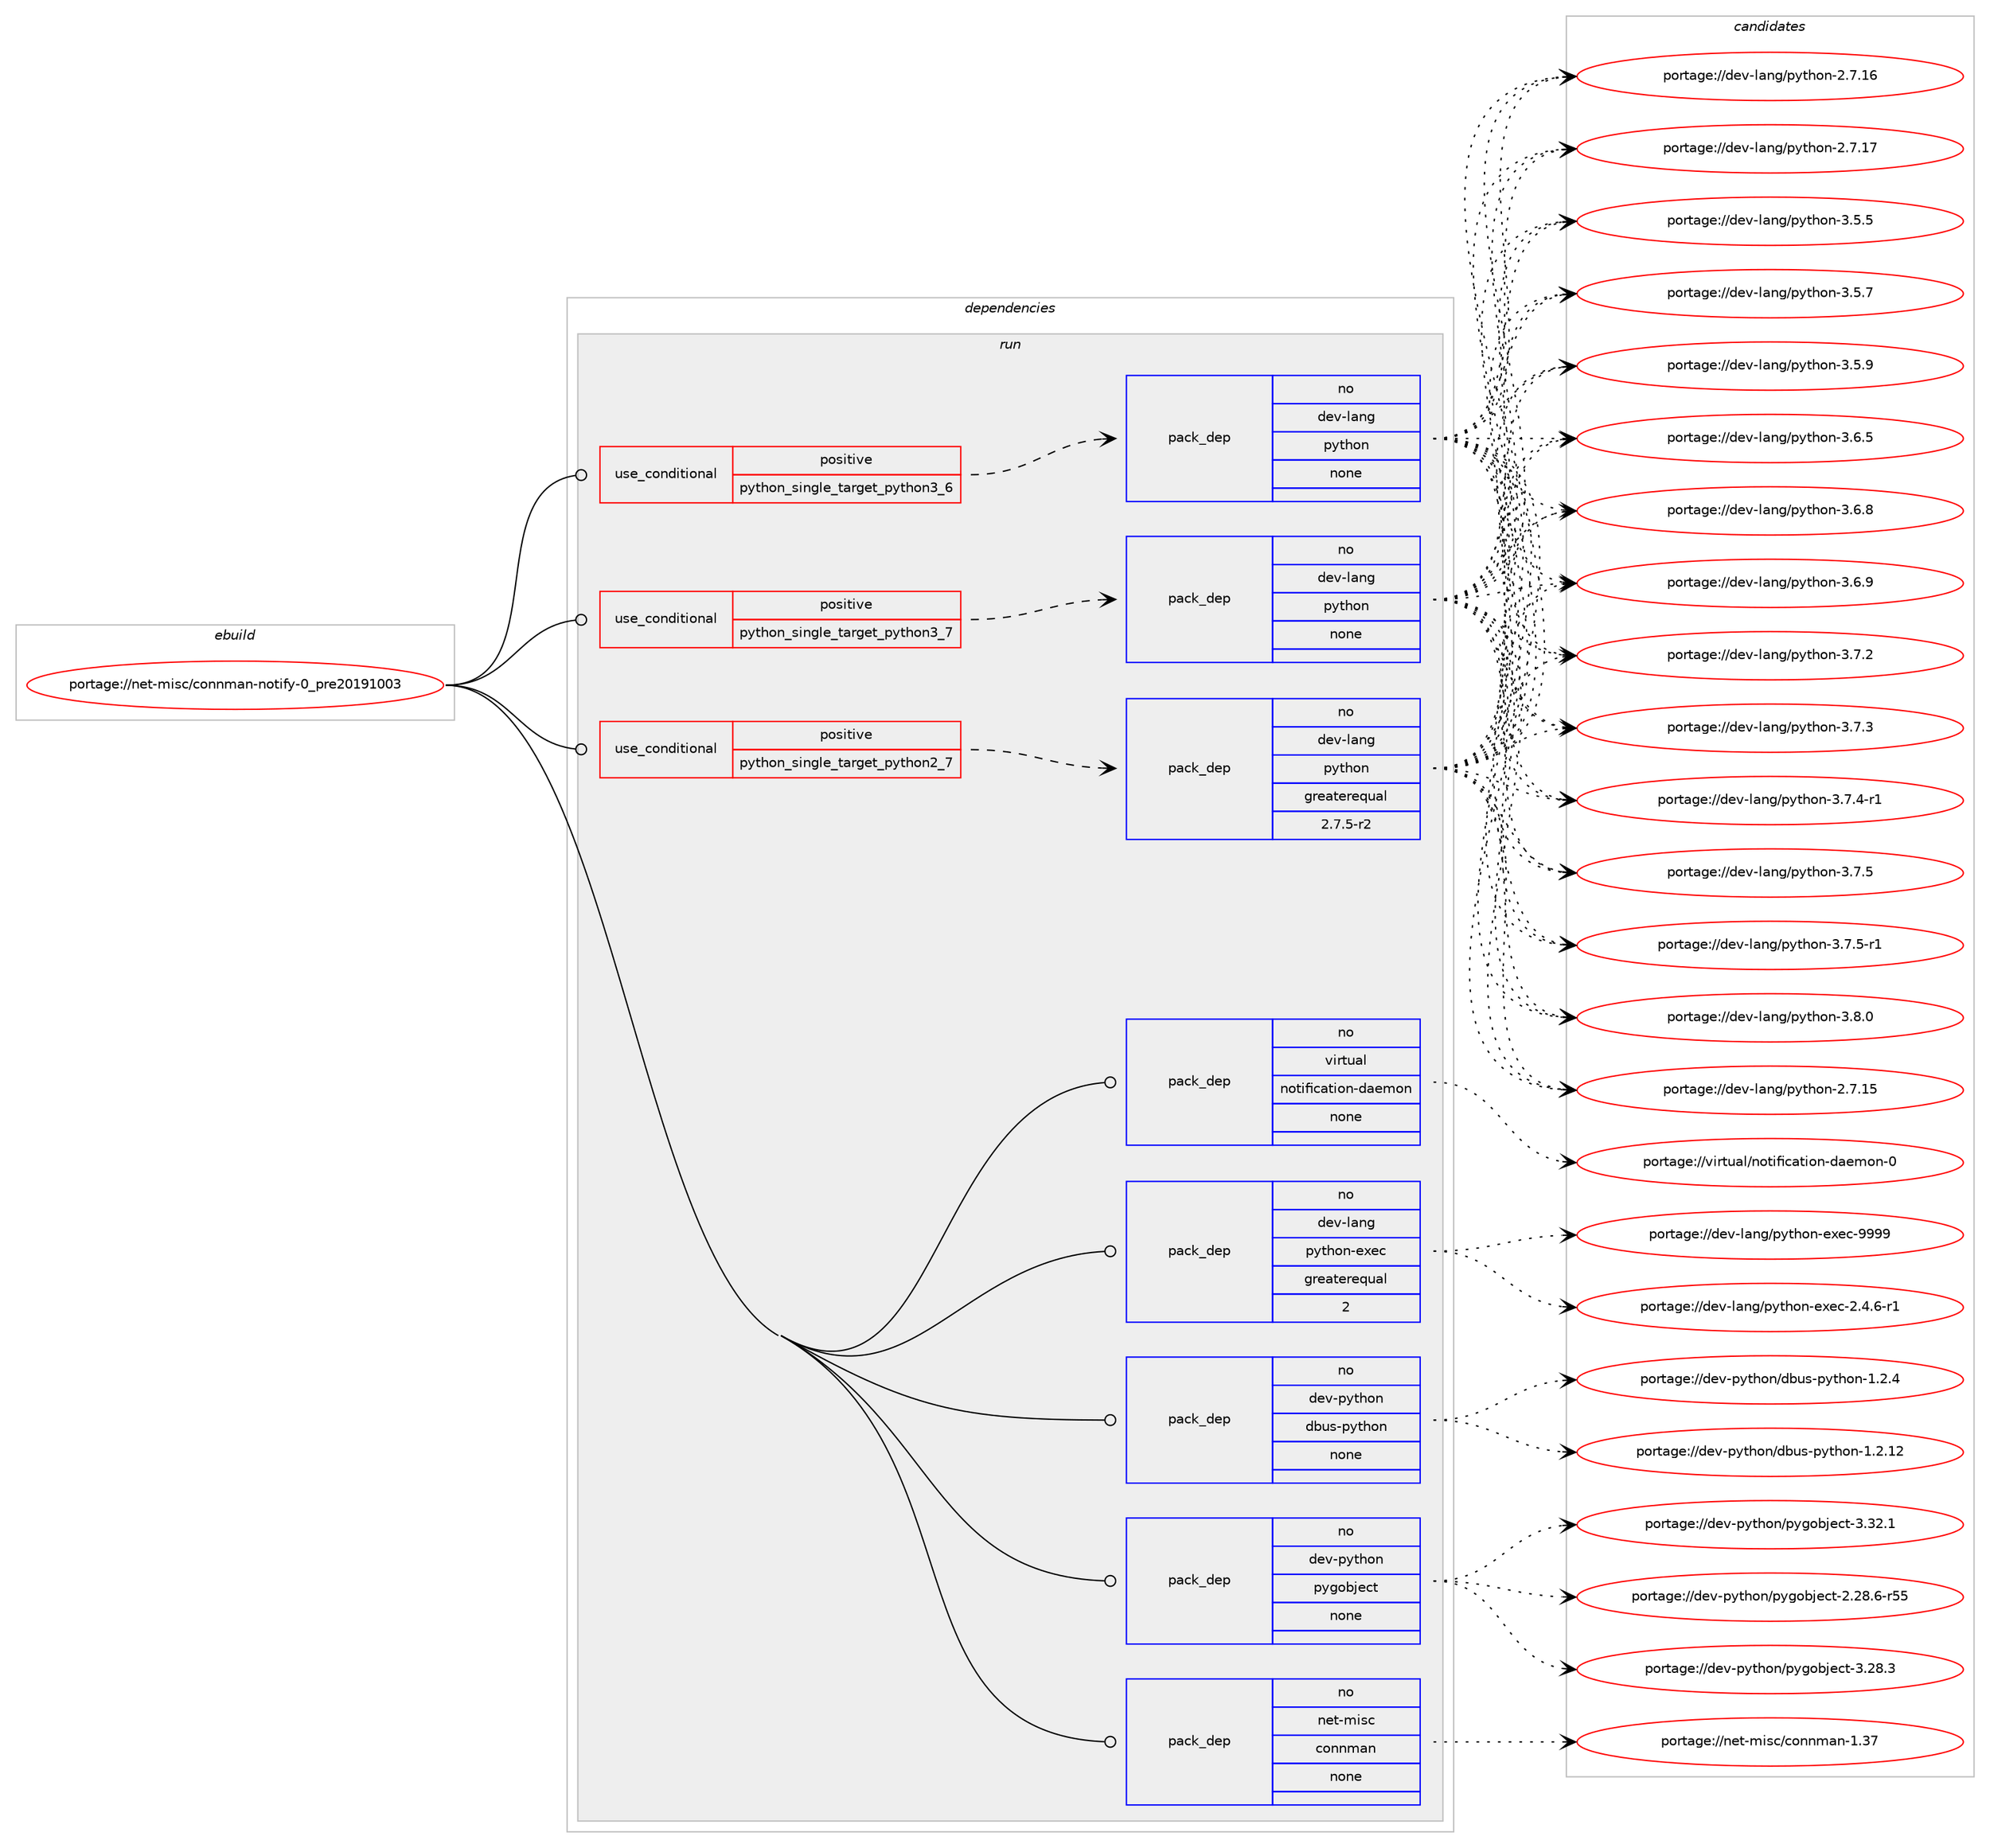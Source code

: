 digraph prolog {

# *************
# Graph options
# *************

newrank=true;
concentrate=true;
compound=true;
graph [rankdir=LR,fontname=Helvetica,fontsize=10,ranksep=1.5];#, ranksep=2.5, nodesep=0.2];
edge  [arrowhead=vee];
node  [fontname=Helvetica,fontsize=10];

# **********
# The ebuild
# **********

subgraph cluster_leftcol {
color=gray;
rank=same;
label=<<i>ebuild</i>>;
id [label="portage://net-misc/connman-notify-0_pre20191003", color=red, width=4, href="../net-misc/connman-notify-0_pre20191003.svg"];
}

# ****************
# The dependencies
# ****************

subgraph cluster_midcol {
color=gray;
label=<<i>dependencies</i>>;
subgraph cluster_compile {
fillcolor="#eeeeee";
style=filled;
label=<<i>compile</i>>;
}
subgraph cluster_compileandrun {
fillcolor="#eeeeee";
style=filled;
label=<<i>compile and run</i>>;
}
subgraph cluster_run {
fillcolor="#eeeeee";
style=filled;
label=<<i>run</i>>;
subgraph cond91321 {
dependency364775 [label=<<TABLE BORDER="0" CELLBORDER="1" CELLSPACING="0" CELLPADDING="4"><TR><TD ROWSPAN="3" CELLPADDING="10">use_conditional</TD></TR><TR><TD>positive</TD></TR><TR><TD>python_single_target_python2_7</TD></TR></TABLE>>, shape=none, color=red];
subgraph pack267364 {
dependency364776 [label=<<TABLE BORDER="0" CELLBORDER="1" CELLSPACING="0" CELLPADDING="4" WIDTH="220"><TR><TD ROWSPAN="6" CELLPADDING="30">pack_dep</TD></TR><TR><TD WIDTH="110">no</TD></TR><TR><TD>dev-lang</TD></TR><TR><TD>python</TD></TR><TR><TD>greaterequal</TD></TR><TR><TD>2.7.5-r2</TD></TR></TABLE>>, shape=none, color=blue];
}
dependency364775:e -> dependency364776:w [weight=20,style="dashed",arrowhead="vee"];
}
id:e -> dependency364775:w [weight=20,style="solid",arrowhead="odot"];
subgraph cond91322 {
dependency364777 [label=<<TABLE BORDER="0" CELLBORDER="1" CELLSPACING="0" CELLPADDING="4"><TR><TD ROWSPAN="3" CELLPADDING="10">use_conditional</TD></TR><TR><TD>positive</TD></TR><TR><TD>python_single_target_python3_6</TD></TR></TABLE>>, shape=none, color=red];
subgraph pack267365 {
dependency364778 [label=<<TABLE BORDER="0" CELLBORDER="1" CELLSPACING="0" CELLPADDING="4" WIDTH="220"><TR><TD ROWSPAN="6" CELLPADDING="30">pack_dep</TD></TR><TR><TD WIDTH="110">no</TD></TR><TR><TD>dev-lang</TD></TR><TR><TD>python</TD></TR><TR><TD>none</TD></TR><TR><TD></TD></TR></TABLE>>, shape=none, color=blue];
}
dependency364777:e -> dependency364778:w [weight=20,style="dashed",arrowhead="vee"];
}
id:e -> dependency364777:w [weight=20,style="solid",arrowhead="odot"];
subgraph cond91323 {
dependency364779 [label=<<TABLE BORDER="0" CELLBORDER="1" CELLSPACING="0" CELLPADDING="4"><TR><TD ROWSPAN="3" CELLPADDING="10">use_conditional</TD></TR><TR><TD>positive</TD></TR><TR><TD>python_single_target_python3_7</TD></TR></TABLE>>, shape=none, color=red];
subgraph pack267366 {
dependency364780 [label=<<TABLE BORDER="0" CELLBORDER="1" CELLSPACING="0" CELLPADDING="4" WIDTH="220"><TR><TD ROWSPAN="6" CELLPADDING="30">pack_dep</TD></TR><TR><TD WIDTH="110">no</TD></TR><TR><TD>dev-lang</TD></TR><TR><TD>python</TD></TR><TR><TD>none</TD></TR><TR><TD></TD></TR></TABLE>>, shape=none, color=blue];
}
dependency364779:e -> dependency364780:w [weight=20,style="dashed",arrowhead="vee"];
}
id:e -> dependency364779:w [weight=20,style="solid",arrowhead="odot"];
subgraph pack267367 {
dependency364781 [label=<<TABLE BORDER="0" CELLBORDER="1" CELLSPACING="0" CELLPADDING="4" WIDTH="220"><TR><TD ROWSPAN="6" CELLPADDING="30">pack_dep</TD></TR><TR><TD WIDTH="110">no</TD></TR><TR><TD>dev-lang</TD></TR><TR><TD>python-exec</TD></TR><TR><TD>greaterequal</TD></TR><TR><TD>2</TD></TR></TABLE>>, shape=none, color=blue];
}
id:e -> dependency364781:w [weight=20,style="solid",arrowhead="odot"];
subgraph pack267368 {
dependency364782 [label=<<TABLE BORDER="0" CELLBORDER="1" CELLSPACING="0" CELLPADDING="4" WIDTH="220"><TR><TD ROWSPAN="6" CELLPADDING="30">pack_dep</TD></TR><TR><TD WIDTH="110">no</TD></TR><TR><TD>dev-python</TD></TR><TR><TD>dbus-python</TD></TR><TR><TD>none</TD></TR><TR><TD></TD></TR></TABLE>>, shape=none, color=blue];
}
id:e -> dependency364782:w [weight=20,style="solid",arrowhead="odot"];
subgraph pack267369 {
dependency364783 [label=<<TABLE BORDER="0" CELLBORDER="1" CELLSPACING="0" CELLPADDING="4" WIDTH="220"><TR><TD ROWSPAN="6" CELLPADDING="30">pack_dep</TD></TR><TR><TD WIDTH="110">no</TD></TR><TR><TD>dev-python</TD></TR><TR><TD>pygobject</TD></TR><TR><TD>none</TD></TR><TR><TD></TD></TR></TABLE>>, shape=none, color=blue];
}
id:e -> dependency364783:w [weight=20,style="solid",arrowhead="odot"];
subgraph pack267370 {
dependency364784 [label=<<TABLE BORDER="0" CELLBORDER="1" CELLSPACING="0" CELLPADDING="4" WIDTH="220"><TR><TD ROWSPAN="6" CELLPADDING="30">pack_dep</TD></TR><TR><TD WIDTH="110">no</TD></TR><TR><TD>net-misc</TD></TR><TR><TD>connman</TD></TR><TR><TD>none</TD></TR><TR><TD></TD></TR></TABLE>>, shape=none, color=blue];
}
id:e -> dependency364784:w [weight=20,style="solid",arrowhead="odot"];
subgraph pack267371 {
dependency364785 [label=<<TABLE BORDER="0" CELLBORDER="1" CELLSPACING="0" CELLPADDING="4" WIDTH="220"><TR><TD ROWSPAN="6" CELLPADDING="30">pack_dep</TD></TR><TR><TD WIDTH="110">no</TD></TR><TR><TD>virtual</TD></TR><TR><TD>notification-daemon</TD></TR><TR><TD>none</TD></TR><TR><TD></TD></TR></TABLE>>, shape=none, color=blue];
}
id:e -> dependency364785:w [weight=20,style="solid",arrowhead="odot"];
}
}

# **************
# The candidates
# **************

subgraph cluster_choices {
rank=same;
color=gray;
label=<<i>candidates</i>>;

subgraph choice267364 {
color=black;
nodesep=1;
choiceportage10010111845108971101034711212111610411111045504655464953 [label="portage://dev-lang/python-2.7.15", color=red, width=4,href="../dev-lang/python-2.7.15.svg"];
choiceportage10010111845108971101034711212111610411111045504655464954 [label="portage://dev-lang/python-2.7.16", color=red, width=4,href="../dev-lang/python-2.7.16.svg"];
choiceportage10010111845108971101034711212111610411111045504655464955 [label="portage://dev-lang/python-2.7.17", color=red, width=4,href="../dev-lang/python-2.7.17.svg"];
choiceportage100101118451089711010347112121116104111110455146534653 [label="portage://dev-lang/python-3.5.5", color=red, width=4,href="../dev-lang/python-3.5.5.svg"];
choiceportage100101118451089711010347112121116104111110455146534655 [label="portage://dev-lang/python-3.5.7", color=red, width=4,href="../dev-lang/python-3.5.7.svg"];
choiceportage100101118451089711010347112121116104111110455146534657 [label="portage://dev-lang/python-3.5.9", color=red, width=4,href="../dev-lang/python-3.5.9.svg"];
choiceportage100101118451089711010347112121116104111110455146544653 [label="portage://dev-lang/python-3.6.5", color=red, width=4,href="../dev-lang/python-3.6.5.svg"];
choiceportage100101118451089711010347112121116104111110455146544656 [label="portage://dev-lang/python-3.6.8", color=red, width=4,href="../dev-lang/python-3.6.8.svg"];
choiceportage100101118451089711010347112121116104111110455146544657 [label="portage://dev-lang/python-3.6.9", color=red, width=4,href="../dev-lang/python-3.6.9.svg"];
choiceportage100101118451089711010347112121116104111110455146554650 [label="portage://dev-lang/python-3.7.2", color=red, width=4,href="../dev-lang/python-3.7.2.svg"];
choiceportage100101118451089711010347112121116104111110455146554651 [label="portage://dev-lang/python-3.7.3", color=red, width=4,href="../dev-lang/python-3.7.3.svg"];
choiceportage1001011184510897110103471121211161041111104551465546524511449 [label="portage://dev-lang/python-3.7.4-r1", color=red, width=4,href="../dev-lang/python-3.7.4-r1.svg"];
choiceportage100101118451089711010347112121116104111110455146554653 [label="portage://dev-lang/python-3.7.5", color=red, width=4,href="../dev-lang/python-3.7.5.svg"];
choiceportage1001011184510897110103471121211161041111104551465546534511449 [label="portage://dev-lang/python-3.7.5-r1", color=red, width=4,href="../dev-lang/python-3.7.5-r1.svg"];
choiceportage100101118451089711010347112121116104111110455146564648 [label="portage://dev-lang/python-3.8.0", color=red, width=4,href="../dev-lang/python-3.8.0.svg"];
dependency364776:e -> choiceportage10010111845108971101034711212111610411111045504655464953:w [style=dotted,weight="100"];
dependency364776:e -> choiceportage10010111845108971101034711212111610411111045504655464954:w [style=dotted,weight="100"];
dependency364776:e -> choiceportage10010111845108971101034711212111610411111045504655464955:w [style=dotted,weight="100"];
dependency364776:e -> choiceportage100101118451089711010347112121116104111110455146534653:w [style=dotted,weight="100"];
dependency364776:e -> choiceportage100101118451089711010347112121116104111110455146534655:w [style=dotted,weight="100"];
dependency364776:e -> choiceportage100101118451089711010347112121116104111110455146534657:w [style=dotted,weight="100"];
dependency364776:e -> choiceportage100101118451089711010347112121116104111110455146544653:w [style=dotted,weight="100"];
dependency364776:e -> choiceportage100101118451089711010347112121116104111110455146544656:w [style=dotted,weight="100"];
dependency364776:e -> choiceportage100101118451089711010347112121116104111110455146544657:w [style=dotted,weight="100"];
dependency364776:e -> choiceportage100101118451089711010347112121116104111110455146554650:w [style=dotted,weight="100"];
dependency364776:e -> choiceportage100101118451089711010347112121116104111110455146554651:w [style=dotted,weight="100"];
dependency364776:e -> choiceportage1001011184510897110103471121211161041111104551465546524511449:w [style=dotted,weight="100"];
dependency364776:e -> choiceportage100101118451089711010347112121116104111110455146554653:w [style=dotted,weight="100"];
dependency364776:e -> choiceportage1001011184510897110103471121211161041111104551465546534511449:w [style=dotted,weight="100"];
dependency364776:e -> choiceportage100101118451089711010347112121116104111110455146564648:w [style=dotted,weight="100"];
}
subgraph choice267365 {
color=black;
nodesep=1;
choiceportage10010111845108971101034711212111610411111045504655464953 [label="portage://dev-lang/python-2.7.15", color=red, width=4,href="../dev-lang/python-2.7.15.svg"];
choiceportage10010111845108971101034711212111610411111045504655464954 [label="portage://dev-lang/python-2.7.16", color=red, width=4,href="../dev-lang/python-2.7.16.svg"];
choiceportage10010111845108971101034711212111610411111045504655464955 [label="portage://dev-lang/python-2.7.17", color=red, width=4,href="../dev-lang/python-2.7.17.svg"];
choiceportage100101118451089711010347112121116104111110455146534653 [label="portage://dev-lang/python-3.5.5", color=red, width=4,href="../dev-lang/python-3.5.5.svg"];
choiceportage100101118451089711010347112121116104111110455146534655 [label="portage://dev-lang/python-3.5.7", color=red, width=4,href="../dev-lang/python-3.5.7.svg"];
choiceportage100101118451089711010347112121116104111110455146534657 [label="portage://dev-lang/python-3.5.9", color=red, width=4,href="../dev-lang/python-3.5.9.svg"];
choiceportage100101118451089711010347112121116104111110455146544653 [label="portage://dev-lang/python-3.6.5", color=red, width=4,href="../dev-lang/python-3.6.5.svg"];
choiceportage100101118451089711010347112121116104111110455146544656 [label="portage://dev-lang/python-3.6.8", color=red, width=4,href="../dev-lang/python-3.6.8.svg"];
choiceportage100101118451089711010347112121116104111110455146544657 [label="portage://dev-lang/python-3.6.9", color=red, width=4,href="../dev-lang/python-3.6.9.svg"];
choiceportage100101118451089711010347112121116104111110455146554650 [label="portage://dev-lang/python-3.7.2", color=red, width=4,href="../dev-lang/python-3.7.2.svg"];
choiceportage100101118451089711010347112121116104111110455146554651 [label="portage://dev-lang/python-3.7.3", color=red, width=4,href="../dev-lang/python-3.7.3.svg"];
choiceportage1001011184510897110103471121211161041111104551465546524511449 [label="portage://dev-lang/python-3.7.4-r1", color=red, width=4,href="../dev-lang/python-3.7.4-r1.svg"];
choiceportage100101118451089711010347112121116104111110455146554653 [label="portage://dev-lang/python-3.7.5", color=red, width=4,href="../dev-lang/python-3.7.5.svg"];
choiceportage1001011184510897110103471121211161041111104551465546534511449 [label="portage://dev-lang/python-3.7.5-r1", color=red, width=4,href="../dev-lang/python-3.7.5-r1.svg"];
choiceportage100101118451089711010347112121116104111110455146564648 [label="portage://dev-lang/python-3.8.0", color=red, width=4,href="../dev-lang/python-3.8.0.svg"];
dependency364778:e -> choiceportage10010111845108971101034711212111610411111045504655464953:w [style=dotted,weight="100"];
dependency364778:e -> choiceportage10010111845108971101034711212111610411111045504655464954:w [style=dotted,weight="100"];
dependency364778:e -> choiceportage10010111845108971101034711212111610411111045504655464955:w [style=dotted,weight="100"];
dependency364778:e -> choiceportage100101118451089711010347112121116104111110455146534653:w [style=dotted,weight="100"];
dependency364778:e -> choiceportage100101118451089711010347112121116104111110455146534655:w [style=dotted,weight="100"];
dependency364778:e -> choiceportage100101118451089711010347112121116104111110455146534657:w [style=dotted,weight="100"];
dependency364778:e -> choiceportage100101118451089711010347112121116104111110455146544653:w [style=dotted,weight="100"];
dependency364778:e -> choiceportage100101118451089711010347112121116104111110455146544656:w [style=dotted,weight="100"];
dependency364778:e -> choiceportage100101118451089711010347112121116104111110455146544657:w [style=dotted,weight="100"];
dependency364778:e -> choiceportage100101118451089711010347112121116104111110455146554650:w [style=dotted,weight="100"];
dependency364778:e -> choiceportage100101118451089711010347112121116104111110455146554651:w [style=dotted,weight="100"];
dependency364778:e -> choiceportage1001011184510897110103471121211161041111104551465546524511449:w [style=dotted,weight="100"];
dependency364778:e -> choiceportage100101118451089711010347112121116104111110455146554653:w [style=dotted,weight="100"];
dependency364778:e -> choiceportage1001011184510897110103471121211161041111104551465546534511449:w [style=dotted,weight="100"];
dependency364778:e -> choiceportage100101118451089711010347112121116104111110455146564648:w [style=dotted,weight="100"];
}
subgraph choice267366 {
color=black;
nodesep=1;
choiceportage10010111845108971101034711212111610411111045504655464953 [label="portage://dev-lang/python-2.7.15", color=red, width=4,href="../dev-lang/python-2.7.15.svg"];
choiceportage10010111845108971101034711212111610411111045504655464954 [label="portage://dev-lang/python-2.7.16", color=red, width=4,href="../dev-lang/python-2.7.16.svg"];
choiceportage10010111845108971101034711212111610411111045504655464955 [label="portage://dev-lang/python-2.7.17", color=red, width=4,href="../dev-lang/python-2.7.17.svg"];
choiceportage100101118451089711010347112121116104111110455146534653 [label="portage://dev-lang/python-3.5.5", color=red, width=4,href="../dev-lang/python-3.5.5.svg"];
choiceportage100101118451089711010347112121116104111110455146534655 [label="portage://dev-lang/python-3.5.7", color=red, width=4,href="../dev-lang/python-3.5.7.svg"];
choiceportage100101118451089711010347112121116104111110455146534657 [label="portage://dev-lang/python-3.5.9", color=red, width=4,href="../dev-lang/python-3.5.9.svg"];
choiceportage100101118451089711010347112121116104111110455146544653 [label="portage://dev-lang/python-3.6.5", color=red, width=4,href="../dev-lang/python-3.6.5.svg"];
choiceportage100101118451089711010347112121116104111110455146544656 [label="portage://dev-lang/python-3.6.8", color=red, width=4,href="../dev-lang/python-3.6.8.svg"];
choiceportage100101118451089711010347112121116104111110455146544657 [label="portage://dev-lang/python-3.6.9", color=red, width=4,href="../dev-lang/python-3.6.9.svg"];
choiceportage100101118451089711010347112121116104111110455146554650 [label="portage://dev-lang/python-3.7.2", color=red, width=4,href="../dev-lang/python-3.7.2.svg"];
choiceportage100101118451089711010347112121116104111110455146554651 [label="portage://dev-lang/python-3.7.3", color=red, width=4,href="../dev-lang/python-3.7.3.svg"];
choiceportage1001011184510897110103471121211161041111104551465546524511449 [label="portage://dev-lang/python-3.7.4-r1", color=red, width=4,href="../dev-lang/python-3.7.4-r1.svg"];
choiceportage100101118451089711010347112121116104111110455146554653 [label="portage://dev-lang/python-3.7.5", color=red, width=4,href="../dev-lang/python-3.7.5.svg"];
choiceportage1001011184510897110103471121211161041111104551465546534511449 [label="portage://dev-lang/python-3.7.5-r1", color=red, width=4,href="../dev-lang/python-3.7.5-r1.svg"];
choiceportage100101118451089711010347112121116104111110455146564648 [label="portage://dev-lang/python-3.8.0", color=red, width=4,href="../dev-lang/python-3.8.0.svg"];
dependency364780:e -> choiceportage10010111845108971101034711212111610411111045504655464953:w [style=dotted,weight="100"];
dependency364780:e -> choiceportage10010111845108971101034711212111610411111045504655464954:w [style=dotted,weight="100"];
dependency364780:e -> choiceportage10010111845108971101034711212111610411111045504655464955:w [style=dotted,weight="100"];
dependency364780:e -> choiceportage100101118451089711010347112121116104111110455146534653:w [style=dotted,weight="100"];
dependency364780:e -> choiceportage100101118451089711010347112121116104111110455146534655:w [style=dotted,weight="100"];
dependency364780:e -> choiceportage100101118451089711010347112121116104111110455146534657:w [style=dotted,weight="100"];
dependency364780:e -> choiceportage100101118451089711010347112121116104111110455146544653:w [style=dotted,weight="100"];
dependency364780:e -> choiceportage100101118451089711010347112121116104111110455146544656:w [style=dotted,weight="100"];
dependency364780:e -> choiceportage100101118451089711010347112121116104111110455146544657:w [style=dotted,weight="100"];
dependency364780:e -> choiceportage100101118451089711010347112121116104111110455146554650:w [style=dotted,weight="100"];
dependency364780:e -> choiceportage100101118451089711010347112121116104111110455146554651:w [style=dotted,weight="100"];
dependency364780:e -> choiceportage1001011184510897110103471121211161041111104551465546524511449:w [style=dotted,weight="100"];
dependency364780:e -> choiceportage100101118451089711010347112121116104111110455146554653:w [style=dotted,weight="100"];
dependency364780:e -> choiceportage1001011184510897110103471121211161041111104551465546534511449:w [style=dotted,weight="100"];
dependency364780:e -> choiceportage100101118451089711010347112121116104111110455146564648:w [style=dotted,weight="100"];
}
subgraph choice267367 {
color=black;
nodesep=1;
choiceportage10010111845108971101034711212111610411111045101120101994550465246544511449 [label="portage://dev-lang/python-exec-2.4.6-r1", color=red, width=4,href="../dev-lang/python-exec-2.4.6-r1.svg"];
choiceportage10010111845108971101034711212111610411111045101120101994557575757 [label="portage://dev-lang/python-exec-9999", color=red, width=4,href="../dev-lang/python-exec-9999.svg"];
dependency364781:e -> choiceportage10010111845108971101034711212111610411111045101120101994550465246544511449:w [style=dotted,weight="100"];
dependency364781:e -> choiceportage10010111845108971101034711212111610411111045101120101994557575757:w [style=dotted,weight="100"];
}
subgraph choice267368 {
color=black;
nodesep=1;
choiceportage1001011184511212111610411111047100981171154511212111610411111045494650464950 [label="portage://dev-python/dbus-python-1.2.12", color=red, width=4,href="../dev-python/dbus-python-1.2.12.svg"];
choiceportage10010111845112121116104111110471009811711545112121116104111110454946504652 [label="portage://dev-python/dbus-python-1.2.4", color=red, width=4,href="../dev-python/dbus-python-1.2.4.svg"];
dependency364782:e -> choiceportage1001011184511212111610411111047100981171154511212111610411111045494650464950:w [style=dotted,weight="100"];
dependency364782:e -> choiceportage10010111845112121116104111110471009811711545112121116104111110454946504652:w [style=dotted,weight="100"];
}
subgraph choice267369 {
color=black;
nodesep=1;
choiceportage1001011184511212111610411111047112121103111981061019911645504650564654451145353 [label="portage://dev-python/pygobject-2.28.6-r55", color=red, width=4,href="../dev-python/pygobject-2.28.6-r55.svg"];
choiceportage1001011184511212111610411111047112121103111981061019911645514650564651 [label="portage://dev-python/pygobject-3.28.3", color=red, width=4,href="../dev-python/pygobject-3.28.3.svg"];
choiceportage1001011184511212111610411111047112121103111981061019911645514651504649 [label="portage://dev-python/pygobject-3.32.1", color=red, width=4,href="../dev-python/pygobject-3.32.1.svg"];
dependency364783:e -> choiceportage1001011184511212111610411111047112121103111981061019911645504650564654451145353:w [style=dotted,weight="100"];
dependency364783:e -> choiceportage1001011184511212111610411111047112121103111981061019911645514650564651:w [style=dotted,weight="100"];
dependency364783:e -> choiceportage1001011184511212111610411111047112121103111981061019911645514651504649:w [style=dotted,weight="100"];
}
subgraph choice267370 {
color=black;
nodesep=1;
choiceportage11010111645109105115994799111110110109971104549465155 [label="portage://net-misc/connman-1.37", color=red, width=4,href="../net-misc/connman-1.37.svg"];
dependency364784:e -> choiceportage11010111645109105115994799111110110109971104549465155:w [style=dotted,weight="100"];
}
subgraph choice267371 {
color=black;
nodesep=1;
choiceportage1181051141161179710847110111116105102105999711610511111045100971011091111104548 [label="portage://virtual/notification-daemon-0", color=red, width=4,href="../virtual/notification-daemon-0.svg"];
dependency364785:e -> choiceportage1181051141161179710847110111116105102105999711610511111045100971011091111104548:w [style=dotted,weight="100"];
}
}

}
